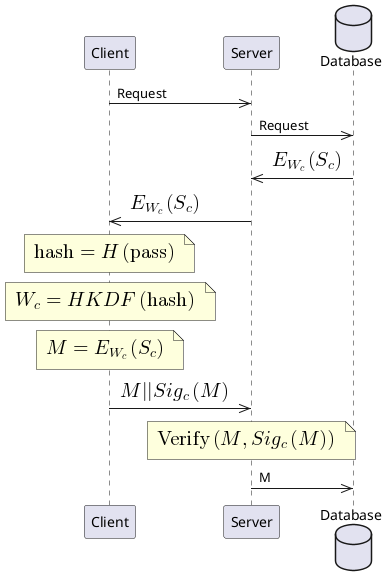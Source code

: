 @startuml
participant Client
participant Server
database Database

Client ->> Server: Request
Server ->> Database: Request
Database ->> Server: <math>E_{W_c}(S_c)</math>
Server ->> Client: <math>E_{W_c}(S_c)</math>

note over Client
  <math>"hash" = H("pass")</math>
end note

note over Client
  <math>W_c = HKDF("hash")</math>
end note

note over Client
  <math>M = E_{W_c}(S_c)</math>
end note

Client ->> Server: <math>M || Sig_c(M)</math>

note over Server
  <math>"Verify"(M, Sig_c(M))</math>
end note

Server ->> Database: M
@enduml
